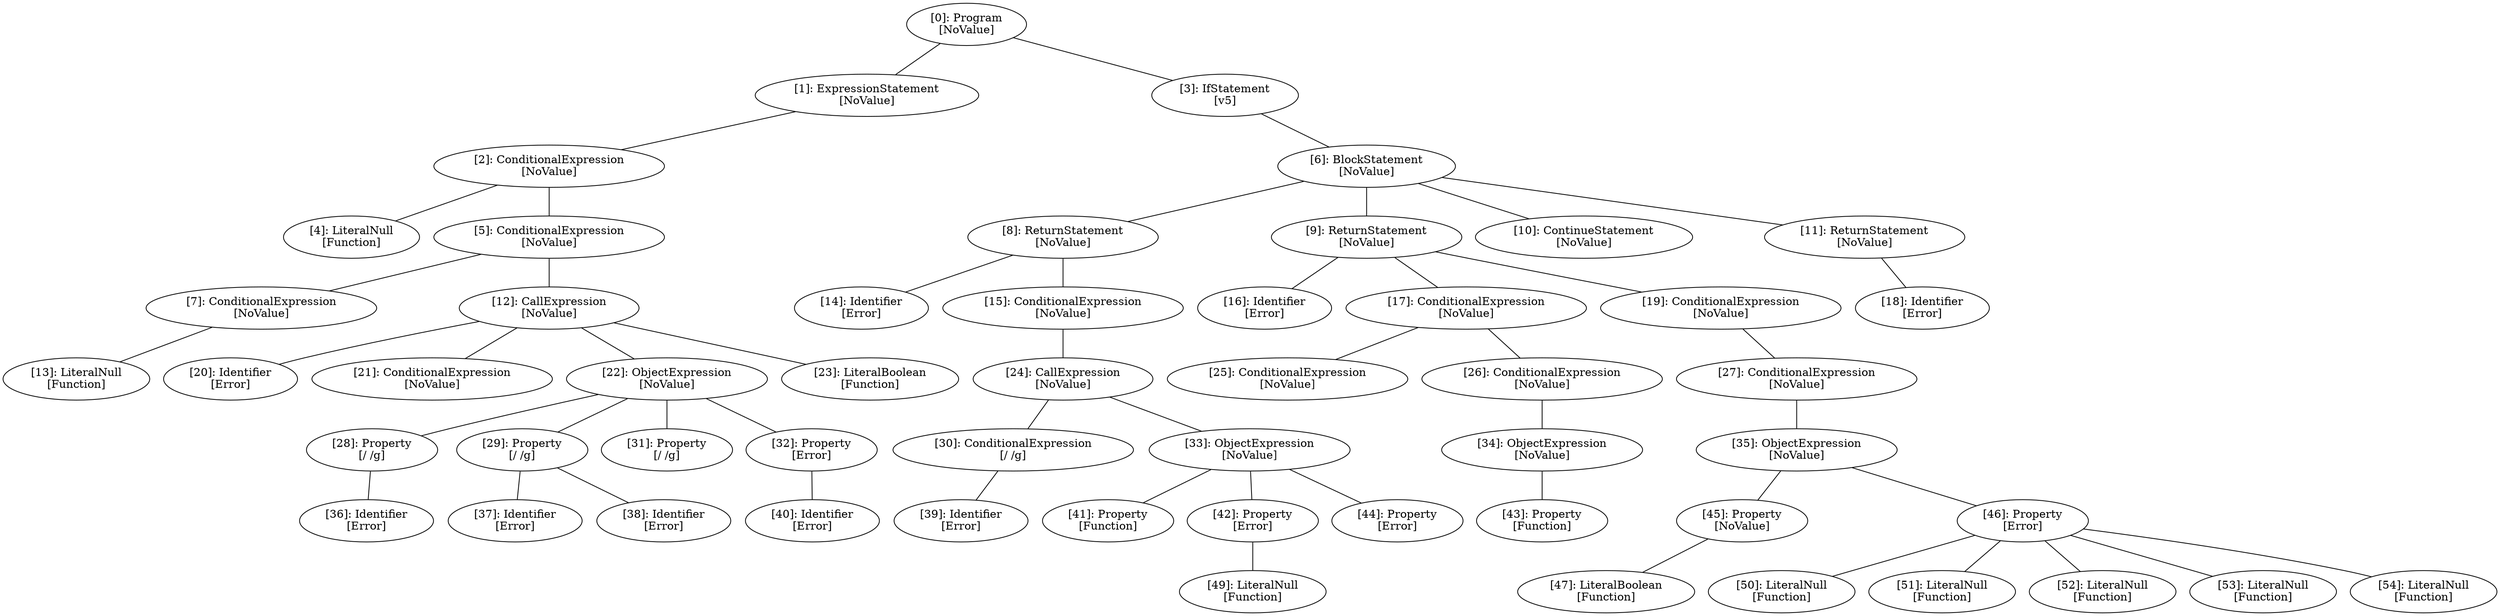 // Result
graph {
	0 [label="[0]: Program
[NoValue]"]
	1 [label="[1]: ExpressionStatement
[NoValue]"]
	2 [label="[2]: ConditionalExpression
[NoValue]"]
	3 [label="[3]: IfStatement
[v5]"]
	4 [label="[4]: LiteralNull
[Function]"]
	5 [label="[5]: ConditionalExpression
[NoValue]"]
	6 [label="[6]: BlockStatement
[NoValue]"]
	7 [label="[7]: ConditionalExpression
[NoValue]"]
	8 [label="[8]: ReturnStatement
[NoValue]"]
	9 [label="[9]: ReturnStatement
[NoValue]"]
	10 [label="[10]: ContinueStatement
[NoValue]"]
	11 [label="[11]: ReturnStatement
[NoValue]"]
	12 [label="[12]: CallExpression
[NoValue]"]
	13 [label="[13]: LiteralNull
[Function]"]
	14 [label="[14]: Identifier
[Error]"]
	15 [label="[15]: ConditionalExpression
[NoValue]"]
	16 [label="[16]: Identifier
[Error]"]
	17 [label="[17]: ConditionalExpression
[NoValue]"]
	18 [label="[18]: Identifier
[Error]"]
	19 [label="[19]: ConditionalExpression
[NoValue]"]
	20 [label="[20]: Identifier
[Error]"]
	21 [label="[21]: ConditionalExpression
[NoValue]"]
	22 [label="[22]: ObjectExpression
[NoValue]"]
	23 [label="[23]: LiteralBoolean
[Function]"]
	24 [label="[24]: CallExpression
[NoValue]"]
	25 [label="[25]: ConditionalExpression
[NoValue]"]
	26 [label="[26]: ConditionalExpression
[NoValue]"]
	27 [label="[27]: ConditionalExpression
[NoValue]"]
	28 [label="[28]: Property
[/ /g]"]
	29 [label="[29]: Property
[/ /g]"]
	30 [label="[30]: ConditionalExpression
[/ /g]"]
	31 [label="[31]: Property
[/ /g]"]
	32 [label="[32]: Property
[Error]"]
	33 [label="[33]: ObjectExpression
[NoValue]"]
	34 [label="[34]: ObjectExpression
[NoValue]"]
	35 [label="[35]: ObjectExpression
[NoValue]"]
	36 [label="[36]: Identifier
[Error]"]
	37 [label="[37]: Identifier
[Error]"]
	38 [label="[38]: Identifier
[Error]"]
	39 [label="[39]: Identifier
[Error]"]
	40 [label="[40]: Identifier
[Error]"]
	41 [label="[41]: Property
[Function]"]
	42 [label="[42]: Property
[Error]"]
	43 [label="[43]: Property
[Function]"]
	44 [label="[44]: Property
[Error]"]
	45 [label="[45]: Property
[NoValue]"]
	46 [label="[46]: Property
[Error]"]
	47 [label="[47]: LiteralBoolean
[Function]"]
	49 [label="[49]: LiteralNull
[Function]"]
	50 [label="[50]: LiteralNull
[Function]"]
	51 [label="[51]: LiteralNull
[Function]"]
	52 [label="[52]: LiteralNull
[Function]"]
	53 [label="[53]: LiteralNull
[Function]"]
	54 [label="[54]: LiteralNull
[Function]"]
	0 -- 1
	0 -- 3
	1 -- 2
	2 -- 4
	2 -- 5
	3 -- 6
	5 -- 7
	5 -- 12
	6 -- 8
	6 -- 9
	6 -- 10
	6 -- 11
	7 -- 13
	8 -- 14
	8 -- 15
	9 -- 16
	9 -- 17
	9 -- 19
	11 -- 18
	12 -- 20
	12 -- 21
	12 -- 22
	12 -- 23
	15 -- 24
	17 -- 25
	17 -- 26
	19 -- 27
	22 -- 28
	22 -- 29
	22 -- 31
	22 -- 32
	24 -- 30
	24 -- 33
	26 -- 34
	27 -- 35
	28 -- 36
	29 -- 37
	29 -- 38
	30 -- 39
	32 -- 40
	33 -- 41
	33 -- 42
	33 -- 44
	34 -- 43
	35 -- 45
	35 -- 46
	42 -- 49
	45 -- 47
	46 -- 50
	46 -- 51
	46 -- 52
	46 -- 53
	46 -- 54
}
